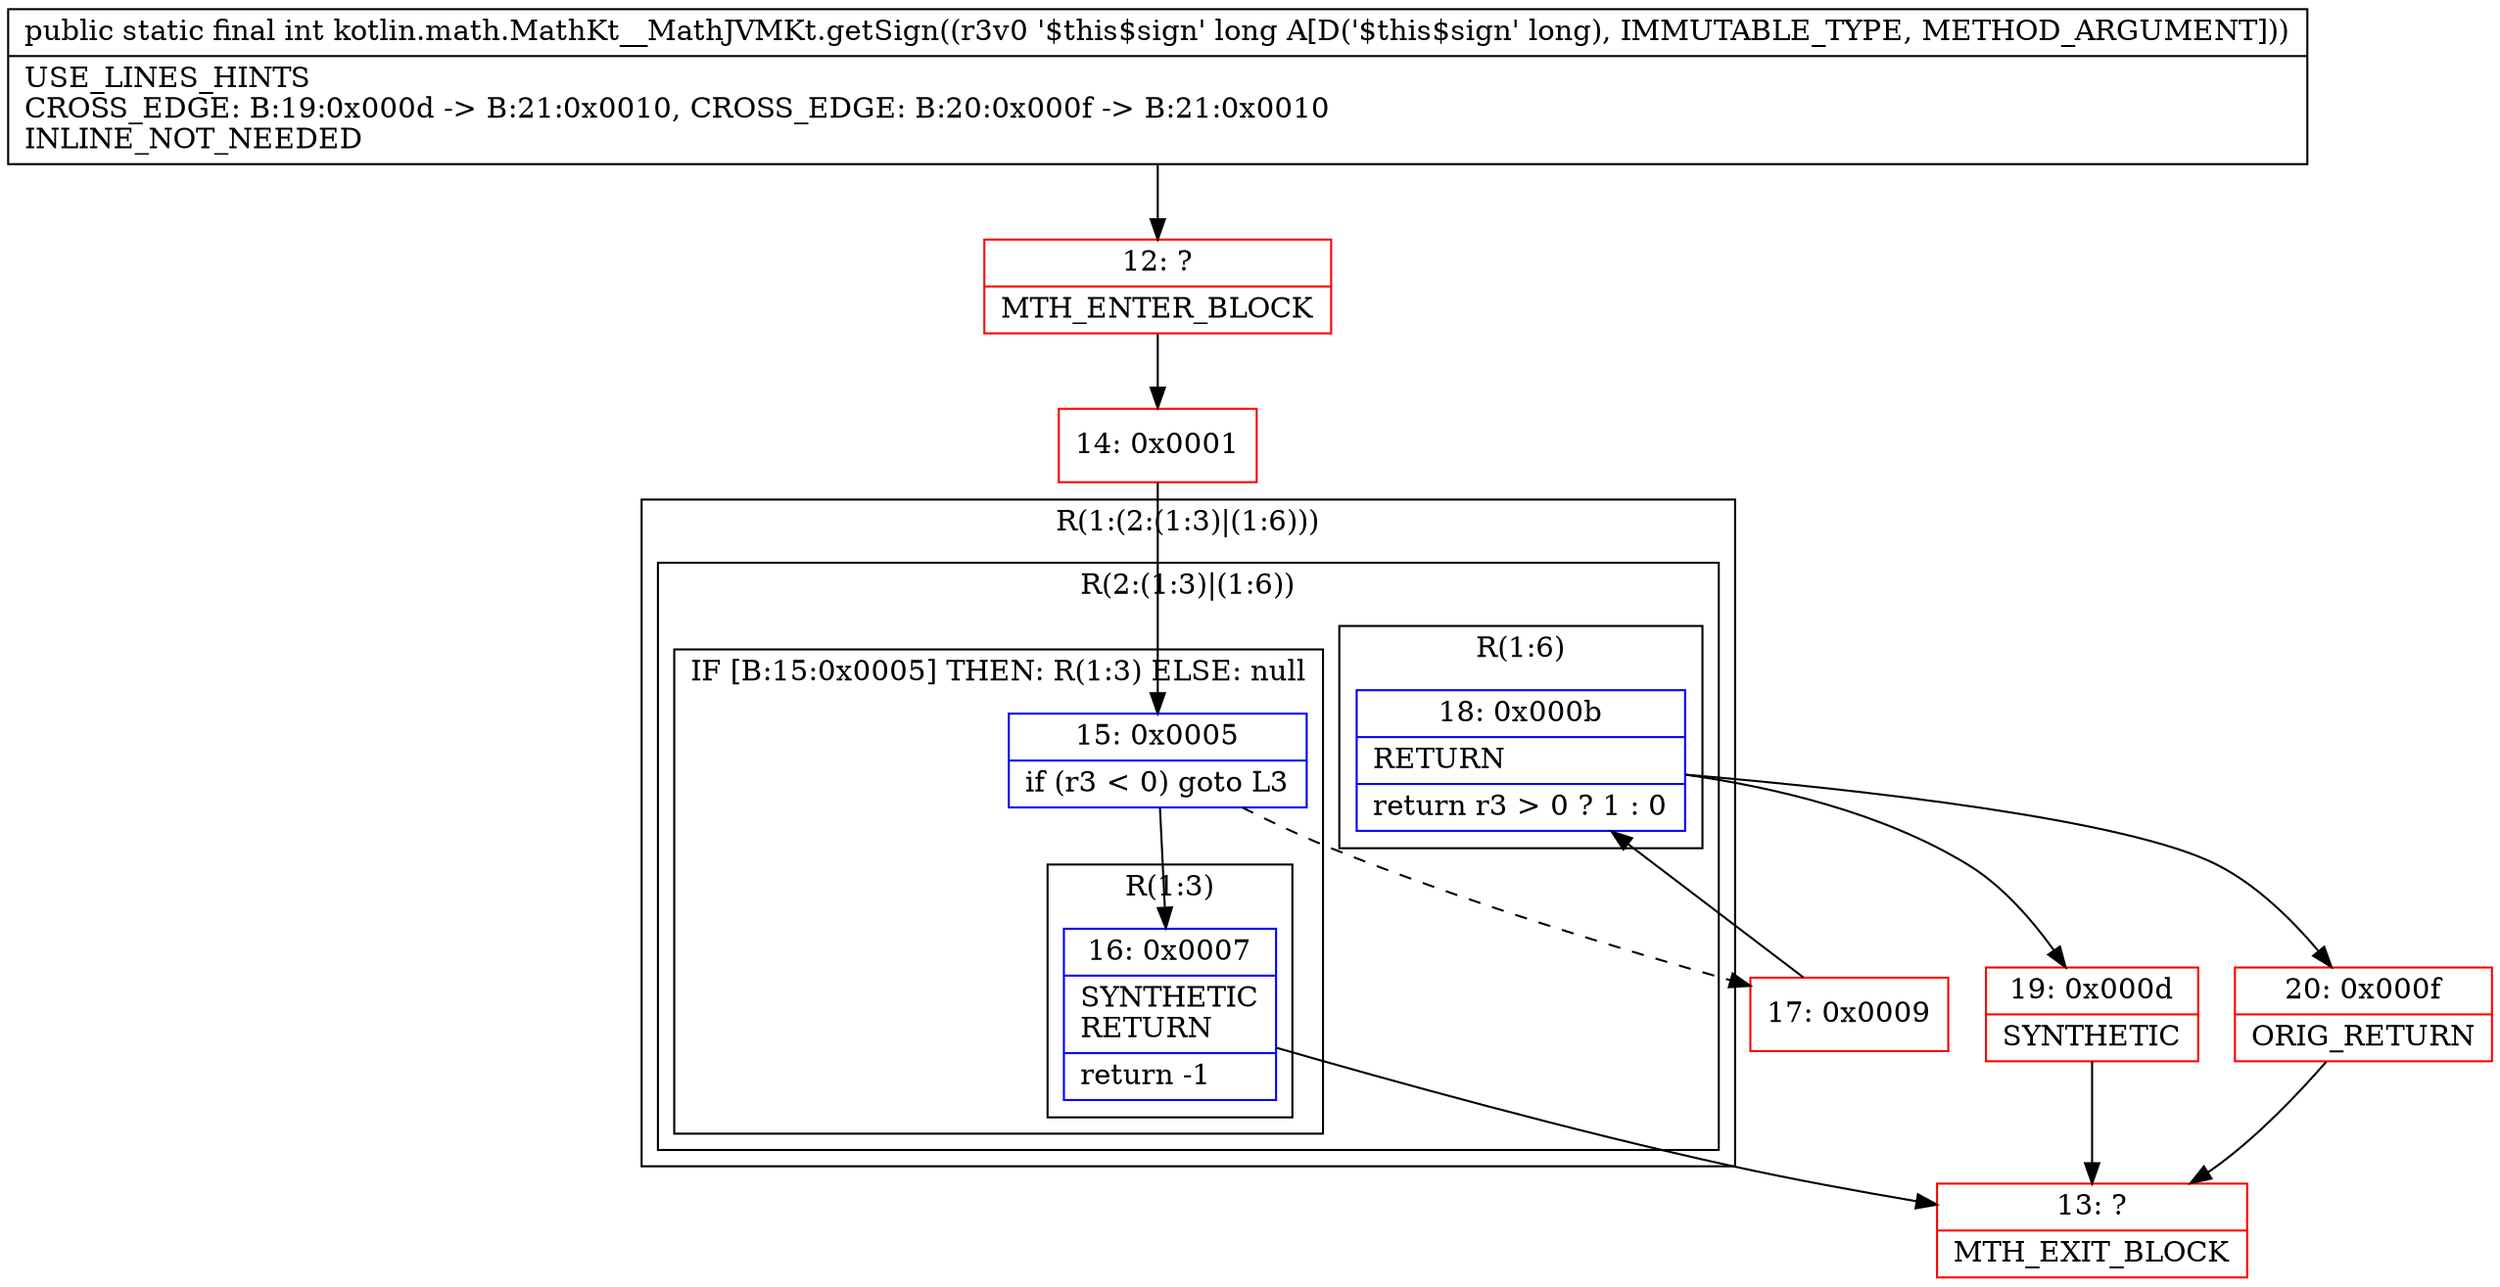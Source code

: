 digraph "CFG forkotlin.math.MathKt__MathJVMKt.getSign(J)I" {
subgraph cluster_Region_126894056 {
label = "R(1:(2:(1:3)|(1:6)))";
node [shape=record,color=blue];
subgraph cluster_Region_852084814 {
label = "R(2:(1:3)|(1:6))";
node [shape=record,color=blue];
subgraph cluster_IfRegion_139374201 {
label = "IF [B:15:0x0005] THEN: R(1:3) ELSE: null";
node [shape=record,color=blue];
Node_15 [shape=record,label="{15\:\ 0x0005|if (r3 \< 0) goto L3\l}"];
subgraph cluster_Region_1895821363 {
label = "R(1:3)";
node [shape=record,color=blue];
Node_16 [shape=record,label="{16\:\ 0x0007|SYNTHETIC\lRETURN\l|return \-1\l}"];
}
}
subgraph cluster_Region_1989603003 {
label = "R(1:6)";
node [shape=record,color=blue];
Node_18 [shape=record,label="{18\:\ 0x000b|RETURN\l|return r3 \> 0 ? 1 : 0\l}"];
}
}
}
Node_12 [shape=record,color=red,label="{12\:\ ?|MTH_ENTER_BLOCK\l}"];
Node_14 [shape=record,color=red,label="{14\:\ 0x0001}"];
Node_13 [shape=record,color=red,label="{13\:\ ?|MTH_EXIT_BLOCK\l}"];
Node_17 [shape=record,color=red,label="{17\:\ 0x0009}"];
Node_19 [shape=record,color=red,label="{19\:\ 0x000d|SYNTHETIC\l}"];
Node_20 [shape=record,color=red,label="{20\:\ 0x000f|ORIG_RETURN\l}"];
MethodNode[shape=record,label="{public static final int kotlin.math.MathKt__MathJVMKt.getSign((r3v0 '$this$sign' long A[D('$this$sign' long), IMMUTABLE_TYPE, METHOD_ARGUMENT]))  | USE_LINES_HINTS\lCROSS_EDGE: B:19:0x000d \-\> B:21:0x0010, CROSS_EDGE: B:20:0x000f \-\> B:21:0x0010\lINLINE_NOT_NEEDED\l}"];
MethodNode -> Node_12;Node_15 -> Node_16;
Node_15 -> Node_17[style=dashed];
Node_16 -> Node_13;
Node_18 -> Node_19;
Node_18 -> Node_20;
Node_12 -> Node_14;
Node_14 -> Node_15;
Node_17 -> Node_18;
Node_19 -> Node_13;
Node_20 -> Node_13;
}

